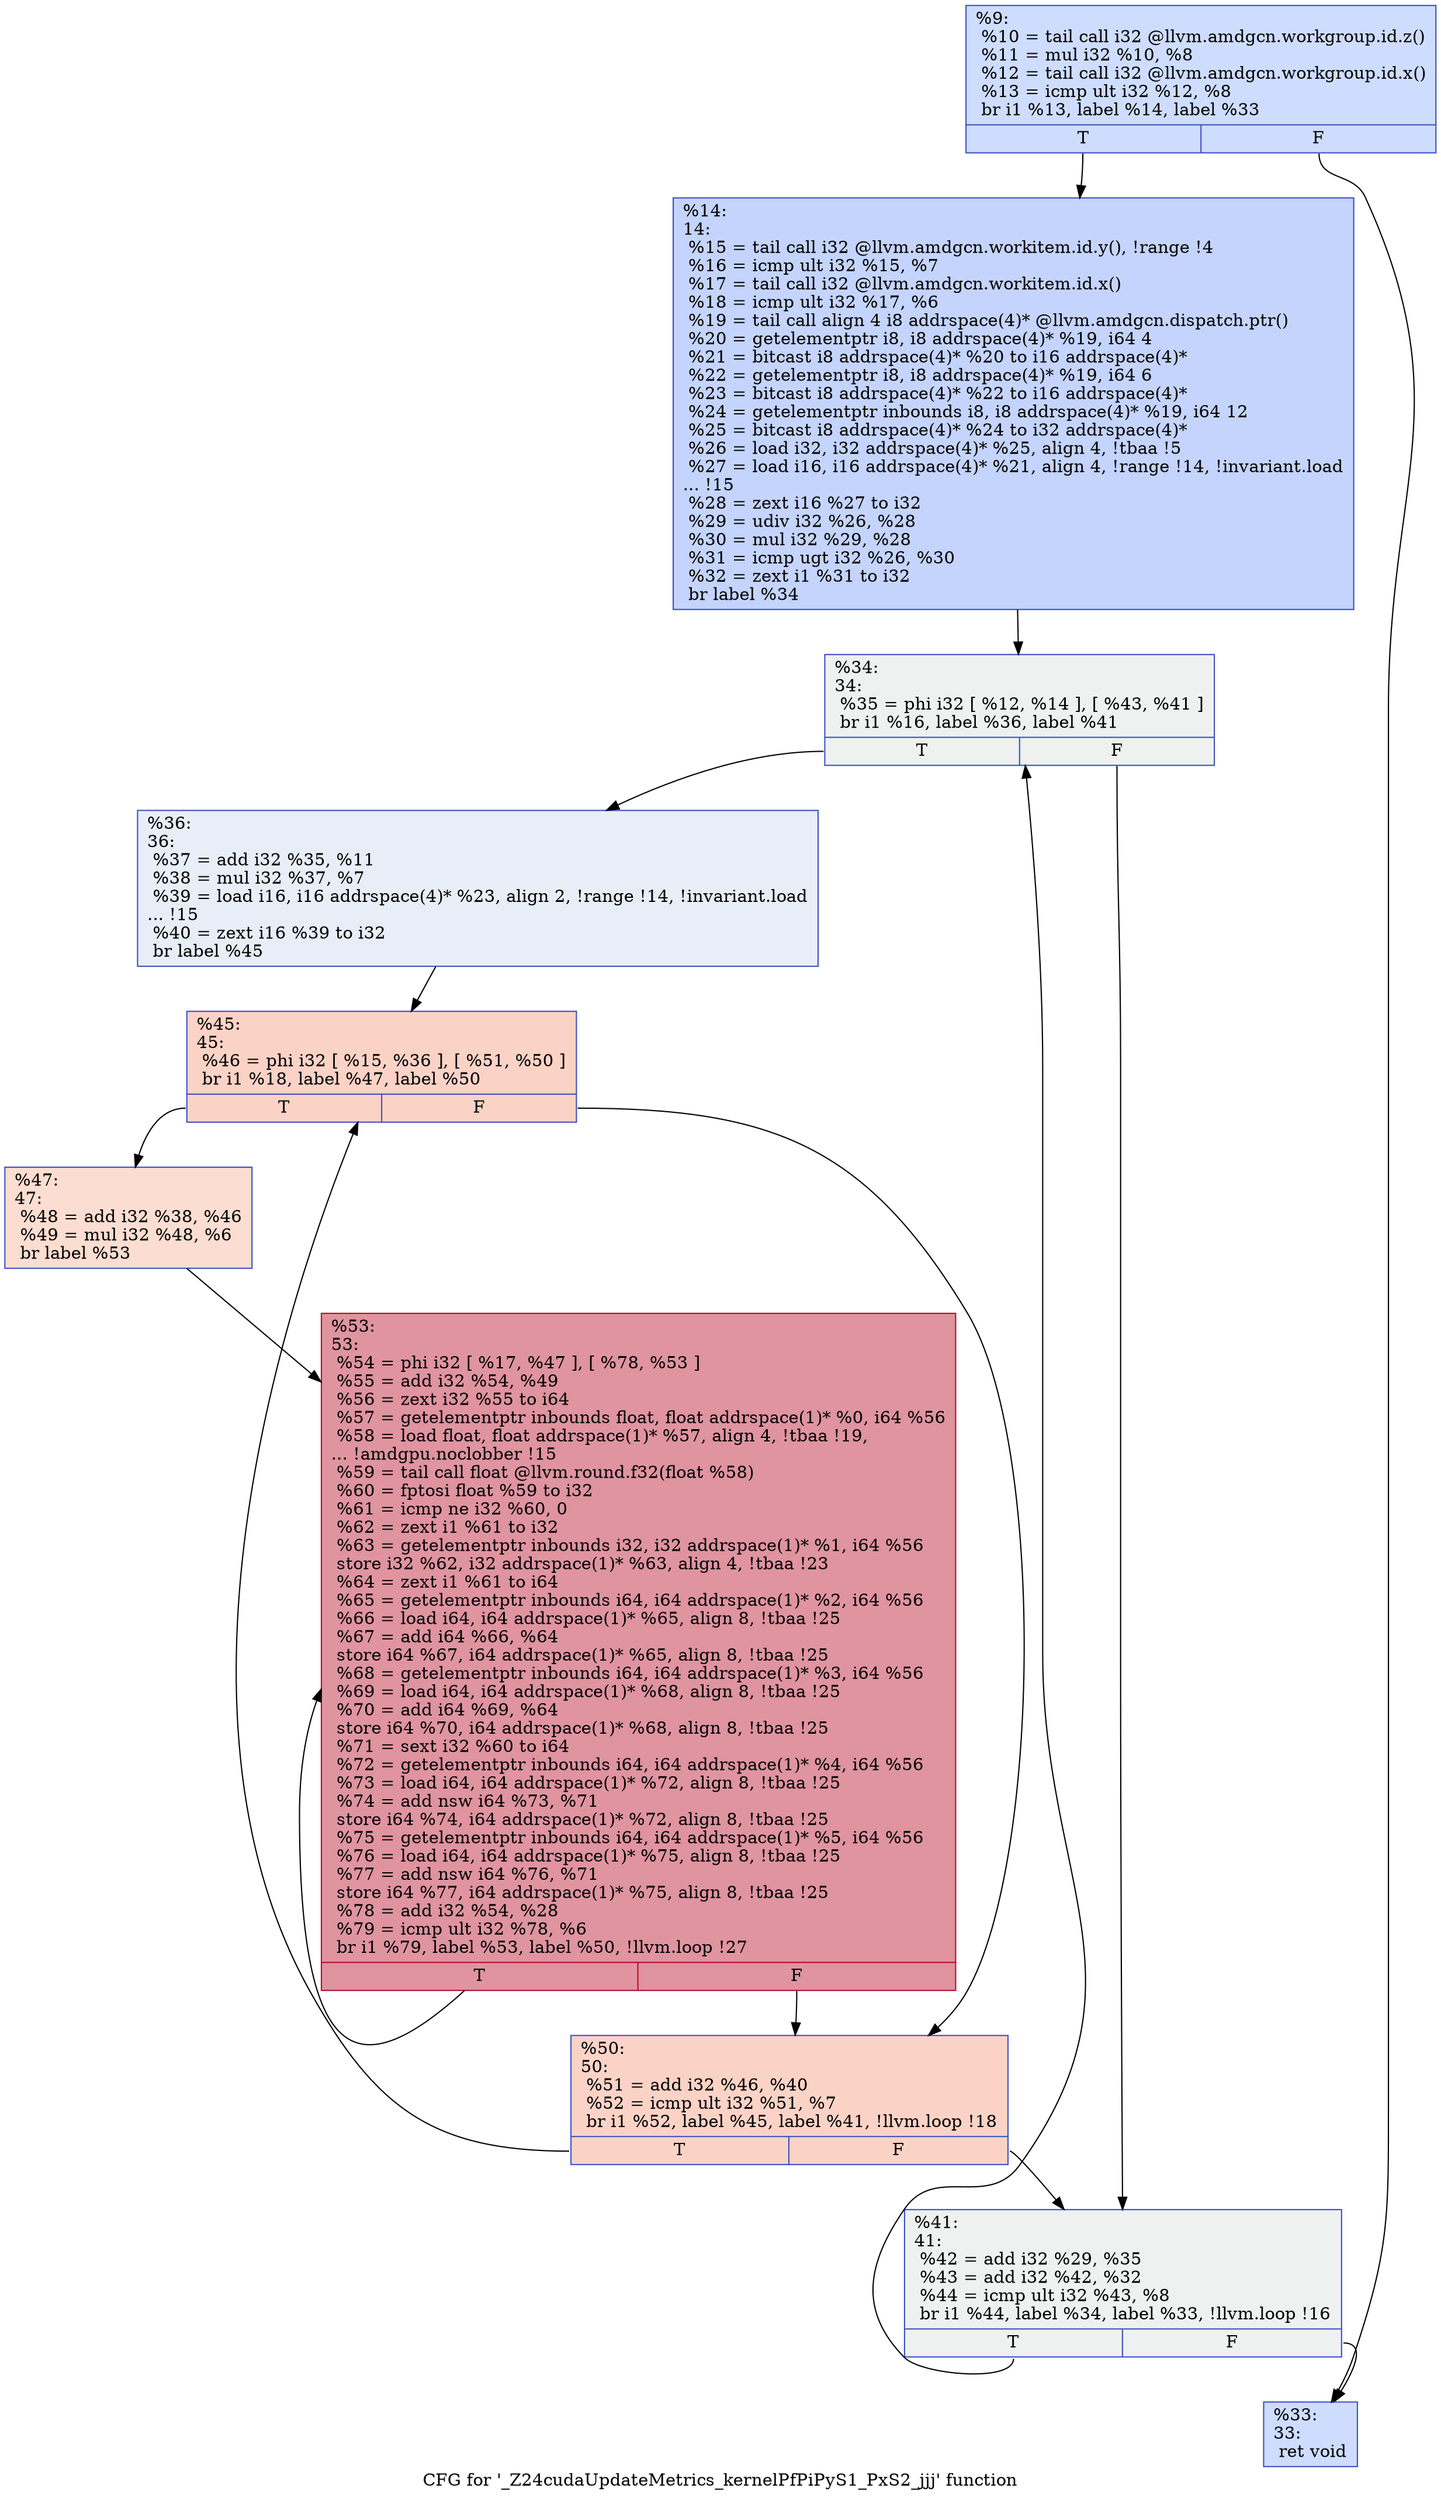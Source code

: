digraph "CFG for '_Z24cudaUpdateMetrics_kernelPfPiPyS1_PxS2_jjj' function" {
	label="CFG for '_Z24cudaUpdateMetrics_kernelPfPiPyS1_PxS2_jjj' function";

	Node0x52fc650 [shape=record,color="#3d50c3ff", style=filled, fillcolor="#8fb1fe70",label="{%9:\l  %10 = tail call i32 @llvm.amdgcn.workgroup.id.z()\l  %11 = mul i32 %10, %8\l  %12 = tail call i32 @llvm.amdgcn.workgroup.id.x()\l  %13 = icmp ult i32 %12, %8\l  br i1 %13, label %14, label %33\l|{<s0>T|<s1>F}}"];
	Node0x52fc650:s0 -> Node0x52fd740;
	Node0x52fc650:s1 -> Node0x52fd7d0;
	Node0x52fd740 [shape=record,color="#3d50c3ff", style=filled, fillcolor="#7a9df870",label="{%14:\l14:                                               \l  %15 = tail call i32 @llvm.amdgcn.workitem.id.y(), !range !4\l  %16 = icmp ult i32 %15, %7\l  %17 = tail call i32 @llvm.amdgcn.workitem.id.x()\l  %18 = icmp ult i32 %17, %6\l  %19 = tail call align 4 i8 addrspace(4)* @llvm.amdgcn.dispatch.ptr()\l  %20 = getelementptr i8, i8 addrspace(4)* %19, i64 4\l  %21 = bitcast i8 addrspace(4)* %20 to i16 addrspace(4)*\l  %22 = getelementptr i8, i8 addrspace(4)* %19, i64 6\l  %23 = bitcast i8 addrspace(4)* %22 to i16 addrspace(4)*\l  %24 = getelementptr inbounds i8, i8 addrspace(4)* %19, i64 12\l  %25 = bitcast i8 addrspace(4)* %24 to i32 addrspace(4)*\l  %26 = load i32, i32 addrspace(4)* %25, align 4, !tbaa !5\l  %27 = load i16, i16 addrspace(4)* %21, align 4, !range !14, !invariant.load\l... !15\l  %28 = zext i16 %27 to i32\l  %29 = udiv i32 %26, %28\l  %30 = mul i32 %29, %28\l  %31 = icmp ugt i32 %26, %30\l  %32 = zext i1 %31 to i32\l  br label %34\l}"];
	Node0x52fd740 -> Node0x52fe720;
	Node0x52fd7d0 [shape=record,color="#3d50c3ff", style=filled, fillcolor="#8fb1fe70",label="{%33:\l33:                                               \l  ret void\l}"];
	Node0x52fe720 [shape=record,color="#3d50c3ff", style=filled, fillcolor="#dbdcde70",label="{%34:\l34:                                               \l  %35 = phi i32 [ %12, %14 ], [ %43, %41 ]\l  br i1 %16, label %36, label %41\l|{<s0>T|<s1>F}}"];
	Node0x52fe720:s0 -> Node0x5300180;
	Node0x52fe720:s1 -> Node0x5300080;
	Node0x5300180 [shape=record,color="#3d50c3ff", style=filled, fillcolor="#cbd8ee70",label="{%36:\l36:                                               \l  %37 = add i32 %35, %11\l  %38 = mul i32 %37, %7\l  %39 = load i16, i16 addrspace(4)* %23, align 2, !range !14, !invariant.load\l... !15\l  %40 = zext i16 %39 to i32\l  br label %45\l}"];
	Node0x5300180 -> Node0x53010e0;
	Node0x5300080 [shape=record,color="#3d50c3ff", style=filled, fillcolor="#dbdcde70",label="{%41:\l41:                                               \l  %42 = add i32 %29, %35\l  %43 = add i32 %42, %32\l  %44 = icmp ult i32 %43, %8\l  br i1 %44, label %34, label %33, !llvm.loop !16\l|{<s0>T|<s1>F}}"];
	Node0x5300080:s0 -> Node0x52fe720;
	Node0x5300080:s1 -> Node0x52fd7d0;
	Node0x53010e0 [shape=record,color="#3d50c3ff", style=filled, fillcolor="#f59c7d70",label="{%45:\l45:                                               \l  %46 = phi i32 [ %15, %36 ], [ %51, %50 ]\l  br i1 %18, label %47, label %50\l|{<s0>T|<s1>F}}"];
	Node0x53010e0:s0 -> Node0x5301640;
	Node0x53010e0:s1 -> Node0x5301500;
	Node0x5301640 [shape=record,color="#3d50c3ff", style=filled, fillcolor="#f7b39670",label="{%47:\l47:                                               \l  %48 = add i32 %38, %46\l  %49 = mul i32 %48, %6\l  br label %53\l}"];
	Node0x5301640 -> Node0x53018a0;
	Node0x5301500 [shape=record,color="#3d50c3ff", style=filled, fillcolor="#f59c7d70",label="{%50:\l50:                                               \l  %51 = add i32 %46, %40\l  %52 = icmp ult i32 %51, %7\l  br i1 %52, label %45, label %41, !llvm.loop !18\l|{<s0>T|<s1>F}}"];
	Node0x5301500:s0 -> Node0x53010e0;
	Node0x5301500:s1 -> Node0x5300080;
	Node0x53018a0 [shape=record,color="#b70d28ff", style=filled, fillcolor="#b70d2870",label="{%53:\l53:                                               \l  %54 = phi i32 [ %17, %47 ], [ %78, %53 ]\l  %55 = add i32 %54, %49\l  %56 = zext i32 %55 to i64\l  %57 = getelementptr inbounds float, float addrspace(1)* %0, i64 %56\l  %58 = load float, float addrspace(1)* %57, align 4, !tbaa !19,\l... !amdgpu.noclobber !15\l  %59 = tail call float @llvm.round.f32(float %58)\l  %60 = fptosi float %59 to i32\l  %61 = icmp ne i32 %60, 0\l  %62 = zext i1 %61 to i32\l  %63 = getelementptr inbounds i32, i32 addrspace(1)* %1, i64 %56\l  store i32 %62, i32 addrspace(1)* %63, align 4, !tbaa !23\l  %64 = zext i1 %61 to i64\l  %65 = getelementptr inbounds i64, i64 addrspace(1)* %2, i64 %56\l  %66 = load i64, i64 addrspace(1)* %65, align 8, !tbaa !25\l  %67 = add i64 %66, %64\l  store i64 %67, i64 addrspace(1)* %65, align 8, !tbaa !25\l  %68 = getelementptr inbounds i64, i64 addrspace(1)* %3, i64 %56\l  %69 = load i64, i64 addrspace(1)* %68, align 8, !tbaa !25\l  %70 = add i64 %69, %64\l  store i64 %70, i64 addrspace(1)* %68, align 8, !tbaa !25\l  %71 = sext i32 %60 to i64\l  %72 = getelementptr inbounds i64, i64 addrspace(1)* %4, i64 %56\l  %73 = load i64, i64 addrspace(1)* %72, align 8, !tbaa !25\l  %74 = add nsw i64 %73, %71\l  store i64 %74, i64 addrspace(1)* %72, align 8, !tbaa !25\l  %75 = getelementptr inbounds i64, i64 addrspace(1)* %5, i64 %56\l  %76 = load i64, i64 addrspace(1)* %75, align 8, !tbaa !25\l  %77 = add nsw i64 %76, %71\l  store i64 %77, i64 addrspace(1)* %75, align 8, !tbaa !25\l  %78 = add i32 %54, %28\l  %79 = icmp ult i32 %78, %6\l  br i1 %79, label %53, label %50, !llvm.loop !27\l|{<s0>T|<s1>F}}"];
	Node0x53018a0:s0 -> Node0x53018a0;
	Node0x53018a0:s1 -> Node0x5301500;
}
